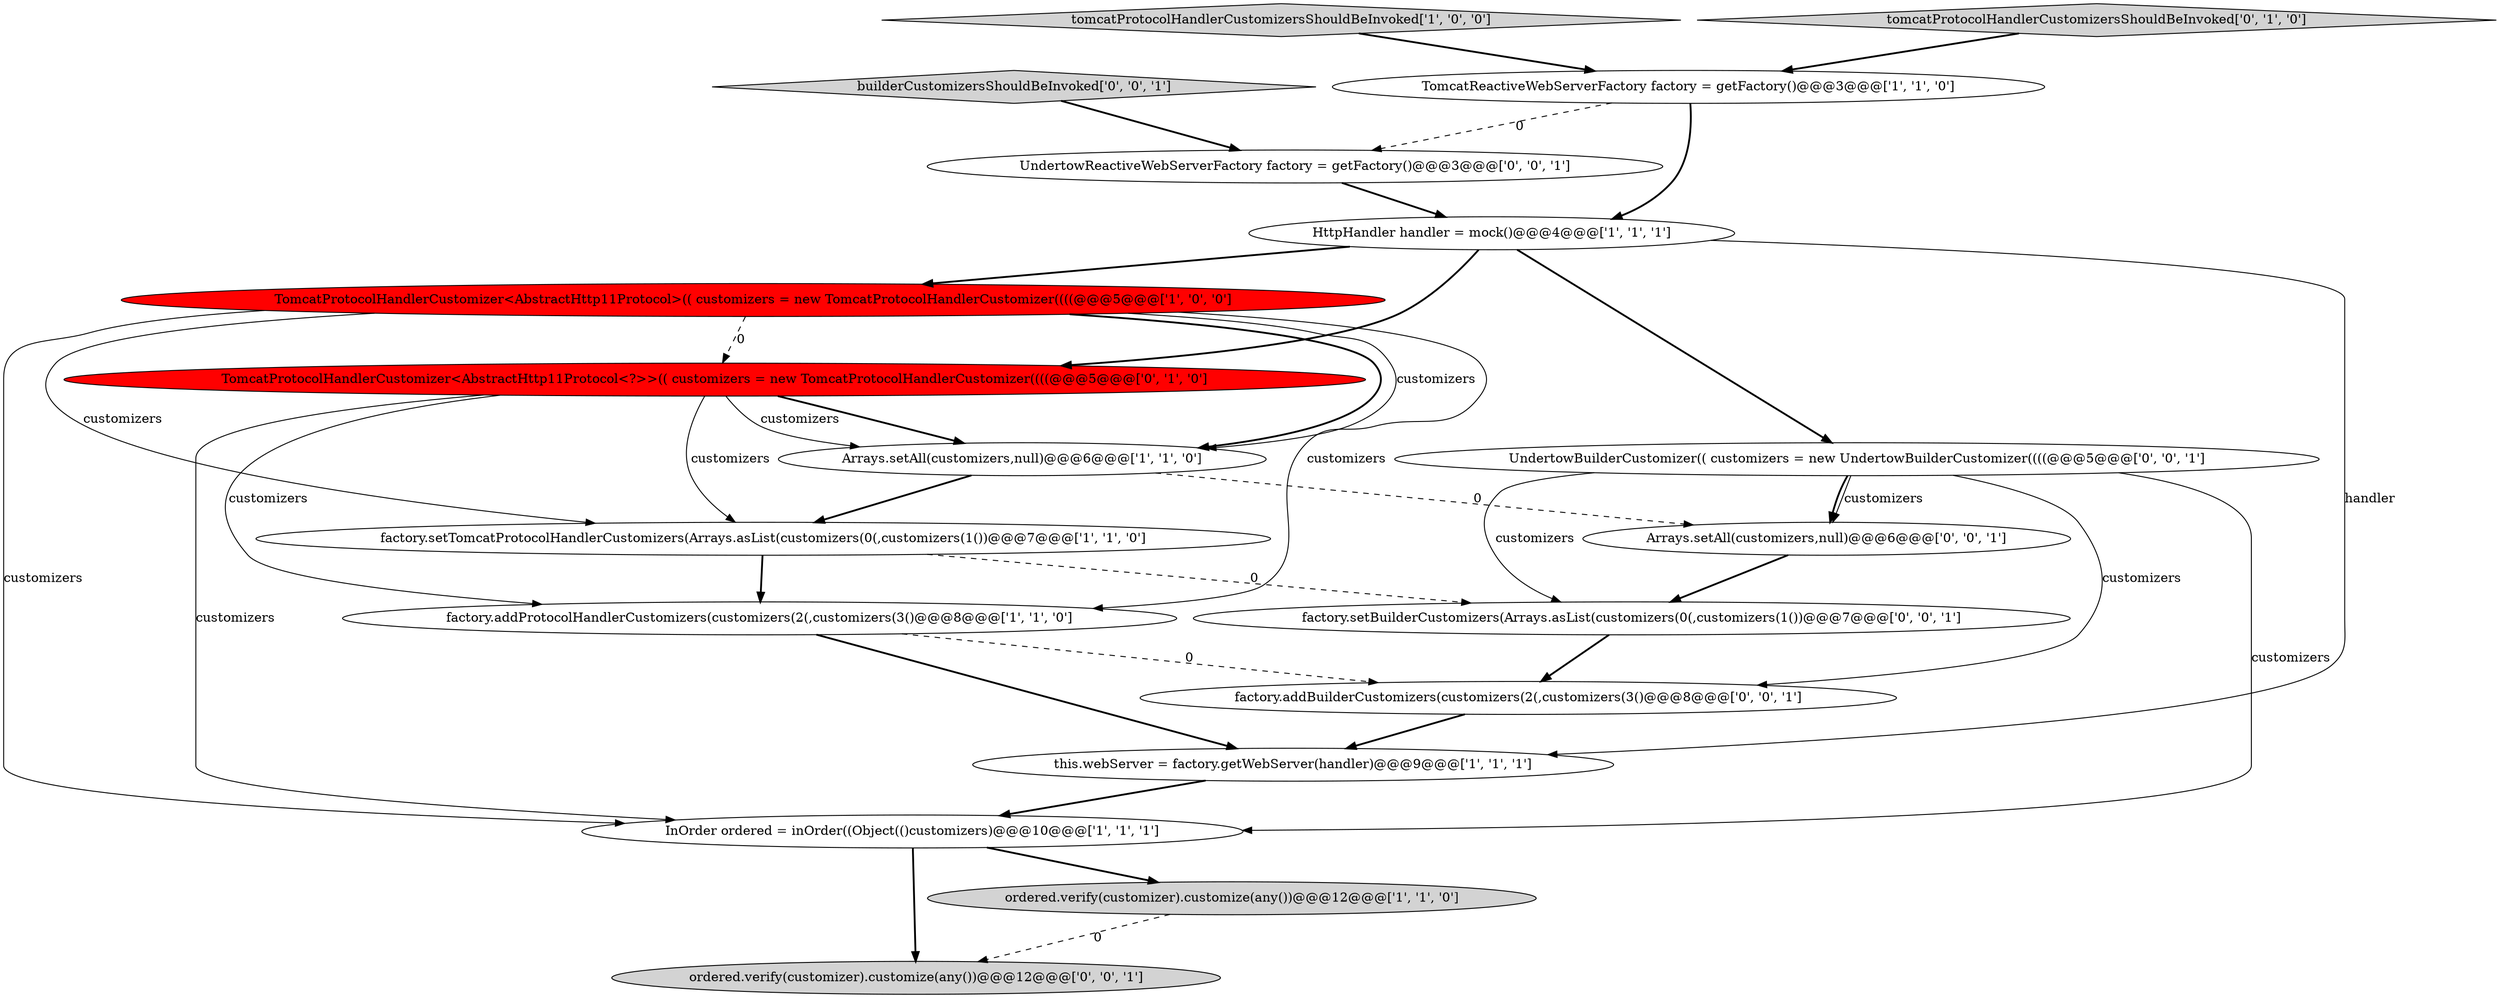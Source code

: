 digraph {
12 [style = filled, label = "Arrays.setAll(customizers,null)@@@6@@@['0', '0', '1']", fillcolor = white, shape = ellipse image = "AAA0AAABBB3BBB"];
15 [style = filled, label = "UndertowReactiveWebServerFactory factory = getFactory()@@@3@@@['0', '0', '1']", fillcolor = white, shape = ellipse image = "AAA0AAABBB3BBB"];
16 [style = filled, label = "UndertowBuilderCustomizer(( customizers = new UndertowBuilderCustomizer((((@@@5@@@['0', '0', '1']", fillcolor = white, shape = ellipse image = "AAA0AAABBB3BBB"];
6 [style = filled, label = "tomcatProtocolHandlerCustomizersShouldBeInvoked['1', '0', '0']", fillcolor = lightgray, shape = diamond image = "AAA0AAABBB1BBB"];
7 [style = filled, label = "Arrays.setAll(customizers,null)@@@6@@@['1', '1', '0']", fillcolor = white, shape = ellipse image = "AAA0AAABBB1BBB"];
14 [style = filled, label = "ordered.verify(customizer).customize(any())@@@12@@@['0', '0', '1']", fillcolor = lightgray, shape = ellipse image = "AAA0AAABBB3BBB"];
9 [style = filled, label = "InOrder ordered = inOrder((Object(()customizers)@@@10@@@['1', '1', '1']", fillcolor = white, shape = ellipse image = "AAA0AAABBB1BBB"];
17 [style = filled, label = "factory.setBuilderCustomizers(Arrays.asList(customizers(0(,customizers(1())@@@7@@@['0', '0', '1']", fillcolor = white, shape = ellipse image = "AAA0AAABBB3BBB"];
18 [style = filled, label = "factory.addBuilderCustomizers(customizers(2(,customizers(3()@@@8@@@['0', '0', '1']", fillcolor = white, shape = ellipse image = "AAA0AAABBB3BBB"];
8 [style = filled, label = "ordered.verify(customizer).customize(any())@@@12@@@['1', '1', '0']", fillcolor = lightgray, shape = ellipse image = "AAA0AAABBB1BBB"];
1 [style = filled, label = "this.webServer = factory.getWebServer(handler)@@@9@@@['1', '1', '1']", fillcolor = white, shape = ellipse image = "AAA0AAABBB1BBB"];
11 [style = filled, label = "TomcatProtocolHandlerCustomizer<AbstractHttp11Protocol<?>>(( customizers = new TomcatProtocolHandlerCustomizer((((@@@5@@@['0', '1', '0']", fillcolor = red, shape = ellipse image = "AAA1AAABBB2BBB"];
4 [style = filled, label = "factory.setTomcatProtocolHandlerCustomizers(Arrays.asList(customizers(0(,customizers(1())@@@7@@@['1', '1', '0']", fillcolor = white, shape = ellipse image = "AAA0AAABBB1BBB"];
2 [style = filled, label = "factory.addProtocolHandlerCustomizers(customizers(2(,customizers(3()@@@8@@@['1', '1', '0']", fillcolor = white, shape = ellipse image = "AAA0AAABBB1BBB"];
13 [style = filled, label = "builderCustomizersShouldBeInvoked['0', '0', '1']", fillcolor = lightgray, shape = diamond image = "AAA0AAABBB3BBB"];
10 [style = filled, label = "tomcatProtocolHandlerCustomizersShouldBeInvoked['0', '1', '0']", fillcolor = lightgray, shape = diamond image = "AAA0AAABBB2BBB"];
0 [style = filled, label = "TomcatProtocolHandlerCustomizer<AbstractHttp11Protocol>(( customizers = new TomcatProtocolHandlerCustomizer((((@@@5@@@['1', '0', '0']", fillcolor = red, shape = ellipse image = "AAA1AAABBB1BBB"];
3 [style = filled, label = "HttpHandler handler = mock()@@@4@@@['1', '1', '1']", fillcolor = white, shape = ellipse image = "AAA0AAABBB1BBB"];
5 [style = filled, label = "TomcatReactiveWebServerFactory factory = getFactory()@@@3@@@['1', '1', '0']", fillcolor = white, shape = ellipse image = "AAA0AAABBB1BBB"];
5->3 [style = bold, label=""];
0->2 [style = solid, label="customizers"];
4->17 [style = dashed, label="0"];
2->1 [style = bold, label=""];
12->17 [style = bold, label=""];
11->4 [style = solid, label="customizers"];
3->11 [style = bold, label=""];
0->11 [style = dashed, label="0"];
16->9 [style = solid, label="customizers"];
3->1 [style = solid, label="handler"];
4->2 [style = bold, label=""];
7->4 [style = bold, label=""];
11->9 [style = solid, label="customizers"];
3->16 [style = bold, label=""];
8->14 [style = dashed, label="0"];
9->8 [style = bold, label=""];
15->3 [style = bold, label=""];
1->9 [style = bold, label=""];
3->0 [style = bold, label=""];
0->7 [style = bold, label=""];
16->12 [style = solid, label="customizers"];
0->7 [style = solid, label="customizers"];
0->4 [style = solid, label="customizers"];
6->5 [style = bold, label=""];
10->5 [style = bold, label=""];
18->1 [style = bold, label=""];
11->7 [style = bold, label=""];
11->2 [style = solid, label="customizers"];
9->14 [style = bold, label=""];
2->18 [style = dashed, label="0"];
7->12 [style = dashed, label="0"];
0->9 [style = solid, label="customizers"];
11->7 [style = solid, label="customizers"];
13->15 [style = bold, label=""];
16->17 [style = solid, label="customizers"];
16->18 [style = solid, label="customizers"];
5->15 [style = dashed, label="0"];
16->12 [style = bold, label=""];
17->18 [style = bold, label=""];
}
